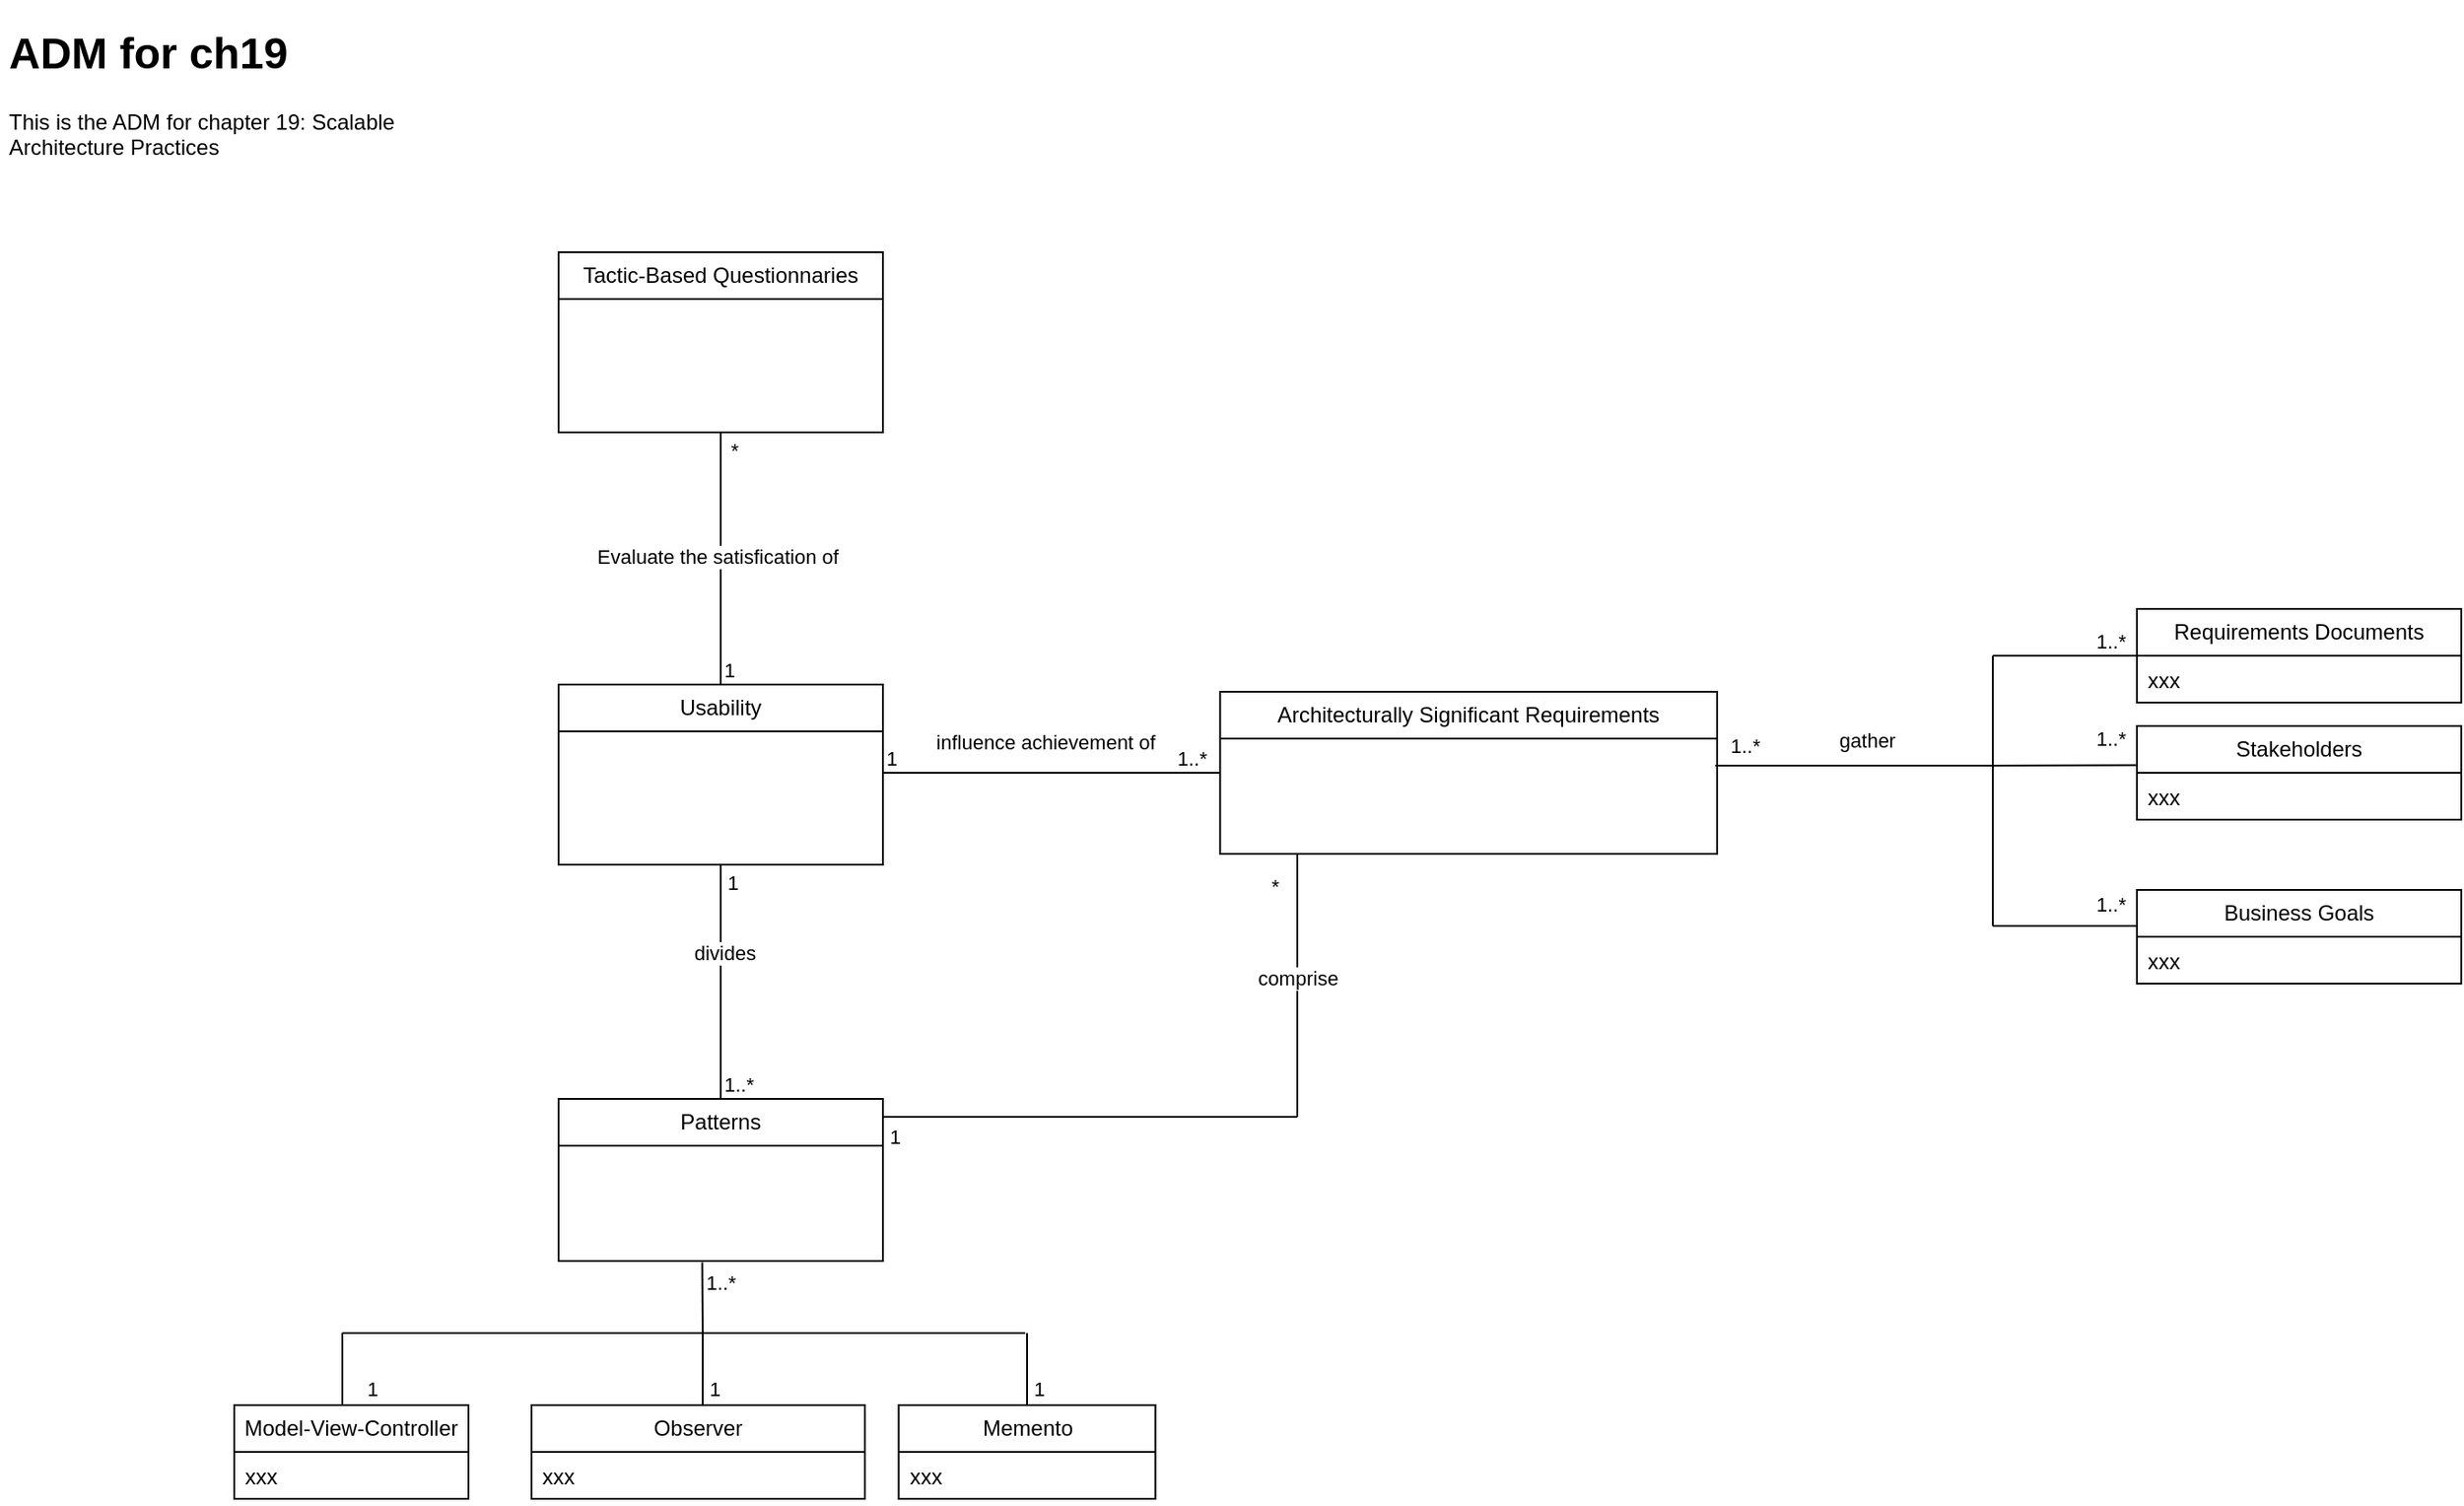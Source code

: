 <mxfile version="22.1.7" type="github">
  <diagram name="Page-1" id="c4acf3e9-155e-7222-9cf6-157b1a14988f">
    <mxGraphModel dx="814" dy="437" grid="0" gridSize="10" guides="1" tooltips="1" connect="1" arrows="1" fold="1" page="0" pageScale="1" pageWidth="850" pageHeight="1100" background="none" math="0" shadow="0">
      <root>
        <mxCell id="0" />
        <mxCell id="1" parent="0" />
        <mxCell id="OZuqmoxS4hGVeMsFbTug-1" value="&lt;h1&gt;ADM for ch19&lt;/h1&gt;&lt;p&gt;This is the ADM for chapter 19: Scalable Architecture Practices&lt;/p&gt;" style="text;html=1;strokeColor=none;fillColor=none;spacing=5;spacingTop=-20;whiteSpace=wrap;overflow=hidden;rounded=0;" parent="1" vertex="1">
          <mxGeometry x="10" y="10" width="247" height="120" as="geometry" />
        </mxCell>
        <mxCell id="OZuqmoxS4hGVeMsFbTug-35" value="Usability" style="swimlane;fontStyle=0;childLayout=stackLayout;horizontal=1;startSize=26;fillColor=none;horizontalStack=0;resizeParent=1;resizeParentMax=0;resizeLast=0;collapsible=1;marginBottom=0;whiteSpace=wrap;html=1;" parent="1" vertex="1">
          <mxGeometry x="320" y="380" width="180" height="100" as="geometry" />
        </mxCell>
        <mxCell id="OZuqmoxS4hGVeMsFbTug-51" value="Tactic-Based Questionnaries" style="swimlane;fontStyle=0;childLayout=stackLayout;horizontal=1;startSize=26;fillColor=none;horizontalStack=0;resizeParent=1;resizeParentMax=0;resizeLast=0;collapsible=1;marginBottom=0;whiteSpace=wrap;html=1;" parent="1" vertex="1">
          <mxGeometry x="320" y="140" width="180" height="100" as="geometry" />
        </mxCell>
        <mxCell id="OZuqmoxS4hGVeMsFbTug-60" value="Patterns" style="swimlane;fontStyle=0;childLayout=stackLayout;horizontal=1;startSize=26;fillColor=none;horizontalStack=0;resizeParent=1;resizeParentMax=0;resizeLast=0;collapsible=1;marginBottom=0;whiteSpace=wrap;html=1;" parent="1" vertex="1">
          <mxGeometry x="320" y="610" width="180" height="90" as="geometry" />
        </mxCell>
        <mxCell id="OZuqmoxS4hGVeMsFbTug-84" value="" style="endArrow=none;html=1;edgeStyle=orthogonalEdgeStyle;rounded=0;exitX=0.5;exitY=0;exitDx=0;exitDy=0;" parent="1" source="OZuqmoxS4hGVeMsFbTug-60" target="OZuqmoxS4hGVeMsFbTug-35" edge="1">
          <mxGeometry relative="1" as="geometry">
            <mxPoint x="430.08" y="630" as="sourcePoint" />
            <mxPoint x="590.08" y="630" as="targetPoint" />
          </mxGeometry>
        </mxCell>
        <mxCell id="OZuqmoxS4hGVeMsFbTug-85" value="1..*" style="edgeLabel;resizable=0;html=1;align=left;verticalAlign=bottom;" parent="OZuqmoxS4hGVeMsFbTug-84" connectable="0" vertex="1">
          <mxGeometry x="-1" relative="1" as="geometry" />
        </mxCell>
        <mxCell id="OZuqmoxS4hGVeMsFbTug-86" value="1" style="edgeLabel;resizable=0;html=1;align=right;verticalAlign=bottom;" parent="OZuqmoxS4hGVeMsFbTug-84" connectable="0" vertex="1">
          <mxGeometry x="1" relative="1" as="geometry">
            <mxPoint x="10" y="18" as="offset" />
          </mxGeometry>
        </mxCell>
        <mxCell id="OZuqmoxS4hGVeMsFbTug-87" value="divides" style="edgeLabel;html=1;align=center;verticalAlign=middle;resizable=0;points=[];" parent="OZuqmoxS4hGVeMsFbTug-84" vertex="1" connectable="0">
          <mxGeometry x="0.246" y="-2" relative="1" as="geometry">
            <mxPoint as="offset" />
          </mxGeometry>
        </mxCell>
        <mxCell id="OZuqmoxS4hGVeMsFbTug-98" value="" style="endArrow=none;html=1;edgeStyle=orthogonalEdgeStyle;rounded=0;exitX=0.5;exitY=0;exitDx=0;exitDy=0;" parent="1" source="OZuqmoxS4hGVeMsFbTug-35" target="OZuqmoxS4hGVeMsFbTug-51" edge="1">
          <mxGeometry relative="1" as="geometry">
            <mxPoint x="400.08" y="290" as="sourcePoint" />
            <mxPoint x="560.08" y="290" as="targetPoint" />
          </mxGeometry>
        </mxCell>
        <mxCell id="OZuqmoxS4hGVeMsFbTug-99" value="1" style="edgeLabel;resizable=0;html=1;align=left;verticalAlign=bottom;" parent="OZuqmoxS4hGVeMsFbTug-98" connectable="0" vertex="1">
          <mxGeometry x="-1" relative="1" as="geometry" />
        </mxCell>
        <mxCell id="OZuqmoxS4hGVeMsFbTug-100" value="*" style="edgeLabel;resizable=0;html=1;align=right;verticalAlign=bottom;" parent="OZuqmoxS4hGVeMsFbTug-98" connectable="0" vertex="1">
          <mxGeometry x="1" relative="1" as="geometry">
            <mxPoint x="10" y="18" as="offset" />
          </mxGeometry>
        </mxCell>
        <mxCell id="OZuqmoxS4hGVeMsFbTug-102" value="Evaluate the satisfication of" style="edgeLabel;html=1;align=center;verticalAlign=middle;resizable=0;points=[];" parent="OZuqmoxS4hGVeMsFbTug-98" vertex="1" connectable="0">
          <mxGeometry x="0.012" y="2" relative="1" as="geometry">
            <mxPoint as="offset" />
          </mxGeometry>
        </mxCell>
        <mxCell id="Bf2Zrh9VJoYy281yFuav-2" value="Architecturally Significant Requirements" style="swimlane;fontStyle=0;childLayout=stackLayout;horizontal=1;startSize=26;fillColor=none;horizontalStack=0;resizeParent=1;resizeParentMax=0;resizeLast=0;collapsible=1;marginBottom=0;whiteSpace=wrap;html=1;" parent="1" vertex="1">
          <mxGeometry x="687.17" y="384" width="275.83" height="90" as="geometry" />
        </mxCell>
        <mxCell id="Bf2Zrh9VJoYy281yFuav-4" value="" style="endArrow=none;html=1;rounded=0;entryX=0;entryY=0.5;entryDx=0;entryDy=0;" parent="1" target="Bf2Zrh9VJoYy281yFuav-2" edge="1">
          <mxGeometry width="50" height="50" relative="1" as="geometry">
            <mxPoint x="500.17" y="429" as="sourcePoint" />
            <mxPoint x="629.17" y="429.156" as="targetPoint" />
          </mxGeometry>
        </mxCell>
        <mxCell id="Bf2Zrh9VJoYy281yFuav-5" value="1" style="edgeLabel;resizable=0;html=1;align=left;verticalAlign=bottom;" parent="1" connectable="0" vertex="1">
          <mxGeometry x="500" y="429" as="geometry" />
        </mxCell>
        <mxCell id="Bf2Zrh9VJoYy281yFuav-6" value="1..*" style="edgeLabel;resizable=0;html=1;align=right;verticalAlign=bottom;" parent="1" connectable="0" vertex="1">
          <mxGeometry x="680.17" y="429.0" as="geometry" />
        </mxCell>
        <mxCell id="8VK9so_CP51kFQA9M_FP-1" value="" style="endArrow=none;html=1;rounded=0;" parent="1" edge="1">
          <mxGeometry width="50" height="50" relative="1" as="geometry">
            <mxPoint x="962" y="425" as="sourcePoint" />
            <mxPoint x="1117" y="425" as="targetPoint" />
          </mxGeometry>
        </mxCell>
        <mxCell id="8VK9so_CP51kFQA9M_FP-3" value="" style="endArrow=none;html=1;rounded=0;" parent="1" edge="1">
          <mxGeometry width="50" height="50" relative="1" as="geometry">
            <mxPoint x="1116" y="514" as="sourcePoint" />
            <mxPoint x="1116" y="364" as="targetPoint" />
          </mxGeometry>
        </mxCell>
        <mxCell id="8VK9so_CP51kFQA9M_FP-4" value="" style="endArrow=none;html=1;rounded=0;" parent="1" edge="1">
          <mxGeometry width="50" height="50" relative="1" as="geometry">
            <mxPoint x="1116" y="364" as="sourcePoint" />
            <mxPoint x="1196" y="364" as="targetPoint" />
          </mxGeometry>
        </mxCell>
        <mxCell id="8VK9so_CP51kFQA9M_FP-5" value="Requirements Documents" style="swimlane;fontStyle=0;childLayout=stackLayout;horizontal=1;startSize=26;fillColor=none;horizontalStack=0;resizeParent=1;resizeParentMax=0;resizeLast=0;collapsible=1;marginBottom=0;whiteSpace=wrap;html=1;" parent="1" vertex="1">
          <mxGeometry x="1196.0" y="338" width="180" height="52" as="geometry" />
        </mxCell>
        <mxCell id="8VK9so_CP51kFQA9M_FP-6" value="xxx" style="text;strokeColor=none;fillColor=none;align=left;verticalAlign=top;spacingLeft=4;spacingRight=4;overflow=hidden;rotatable=0;points=[[0,0.5],[1,0.5]];portConstraint=eastwest;whiteSpace=wrap;html=1;" parent="8VK9so_CP51kFQA9M_FP-5" vertex="1">
          <mxGeometry y="26" width="180" height="26" as="geometry" />
        </mxCell>
        <mxCell id="8VK9so_CP51kFQA9M_FP-10" value="" style="endArrow=none;html=1;rounded=0;" parent="1" edge="1">
          <mxGeometry width="50" height="50" relative="1" as="geometry">
            <mxPoint x="1116" y="514" as="sourcePoint" />
            <mxPoint x="1196" y="514" as="targetPoint" />
          </mxGeometry>
        </mxCell>
        <mxCell id="8VK9so_CP51kFQA9M_FP-11" value="Business Goals" style="swimlane;fontStyle=0;childLayout=stackLayout;horizontal=1;startSize=26;fillColor=none;horizontalStack=0;resizeParent=1;resizeParentMax=0;resizeLast=0;collapsible=1;marginBottom=0;whiteSpace=wrap;html=1;" parent="1" vertex="1">
          <mxGeometry x="1196.0" y="494" width="180" height="52" as="geometry" />
        </mxCell>
        <mxCell id="8VK9so_CP51kFQA9M_FP-12" value="xxx" style="text;strokeColor=none;fillColor=none;align=left;verticalAlign=top;spacingLeft=4;spacingRight=4;overflow=hidden;rotatable=0;points=[[0,0.5],[1,0.5]];portConstraint=eastwest;whiteSpace=wrap;html=1;" parent="8VK9so_CP51kFQA9M_FP-11" vertex="1">
          <mxGeometry y="26" width="180" height="26" as="geometry" />
        </mxCell>
        <mxCell id="8VK9so_CP51kFQA9M_FP-13" value="1..*" style="edgeLabel;resizable=0;html=1;align=right;verticalAlign=bottom;" parent="1" connectable="0" vertex="1">
          <mxGeometry x="987.0" y="422.0" as="geometry" />
        </mxCell>
        <mxCell id="8VK9so_CP51kFQA9M_FP-14" value="" style="endArrow=none;html=1;rounded=0;entryX=0.779;entryY=0.997;entryDx=0;entryDy=0;entryPerimeter=0;" parent="1" edge="1">
          <mxGeometry width="50" height="50" relative="1" as="geometry">
            <mxPoint x="730" y="620" as="sourcePoint" />
            <mxPoint x="730" y="474" as="targetPoint" />
          </mxGeometry>
        </mxCell>
        <mxCell id="8VK9so_CP51kFQA9M_FP-15" value="comprise" style="edgeLabel;html=1;align=center;verticalAlign=middle;resizable=0;points=[];" parent="8VK9so_CP51kFQA9M_FP-14" vertex="1" connectable="0">
          <mxGeometry x="-0.099" y="4" relative="1" as="geometry">
            <mxPoint x="4" y="-11" as="offset" />
          </mxGeometry>
        </mxCell>
        <mxCell id="8VK9so_CP51kFQA9M_FP-16" value="" style="endArrow=none;html=1;rounded=0;exitX=1;exitY=0.111;exitDx=0;exitDy=0;exitPerimeter=0;" parent="1" source="OZuqmoxS4hGVeMsFbTug-60" edge="1">
          <mxGeometry width="50" height="50" relative="1" as="geometry">
            <mxPoint x="565.17" y="630" as="sourcePoint" />
            <mxPoint x="730" y="620" as="targetPoint" />
          </mxGeometry>
        </mxCell>
        <mxCell id="8VK9so_CP51kFQA9M_FP-17" value="1" style="edgeLabel;resizable=0;html=1;align=right;verticalAlign=bottom;" parent="1" connectable="0" vertex="1">
          <mxGeometry x="510" y="639.995" as="geometry" />
        </mxCell>
        <mxCell id="8VK9so_CP51kFQA9M_FP-18" value="*" style="edgeLabel;resizable=0;html=1;align=right;verticalAlign=bottom;" parent="1" connectable="0" vertex="1">
          <mxGeometry x="720" y="500.0" as="geometry" />
        </mxCell>
        <mxCell id="8VK9so_CP51kFQA9M_FP-22" value="" style="endArrow=none;html=1;rounded=0;entryX=0.443;entryY=1.012;entryDx=0;entryDy=0;entryPerimeter=0;" parent="1" edge="1">
          <mxGeometry width="50" height="50" relative="1" as="geometry">
            <mxPoint x="400" y="740" as="sourcePoint" />
            <mxPoint x="399.74" y="700.768" as="targetPoint" />
          </mxGeometry>
        </mxCell>
        <mxCell id="8VK9so_CP51kFQA9M_FP-23" value="" style="endArrow=none;html=1;rounded=0;" parent="1" edge="1">
          <mxGeometry width="50" height="50" relative="1" as="geometry">
            <mxPoint x="200" y="740" as="sourcePoint" />
            <mxPoint x="579" y="740" as="targetPoint" />
          </mxGeometry>
        </mxCell>
        <mxCell id="8VK9so_CP51kFQA9M_FP-24" value="" style="endArrow=none;html=1;rounded=0;" parent="1" edge="1">
          <mxGeometry width="50" height="50" relative="1" as="geometry">
            <mxPoint x="200" y="780" as="sourcePoint" />
            <mxPoint x="200" y="740" as="targetPoint" />
          </mxGeometry>
        </mxCell>
        <mxCell id="8VK9so_CP51kFQA9M_FP-26" value="" style="endArrow=none;html=1;rounded=0;" parent="1" edge="1">
          <mxGeometry width="50" height="50" relative="1" as="geometry">
            <mxPoint x="400" y="780" as="sourcePoint" />
            <mxPoint x="400" y="740" as="targetPoint" />
          </mxGeometry>
        </mxCell>
        <mxCell id="8VK9so_CP51kFQA9M_FP-27" value="" style="endArrow=none;html=1;rounded=0;" parent="1" edge="1">
          <mxGeometry width="50" height="50" relative="1" as="geometry">
            <mxPoint x="580" y="780" as="sourcePoint" />
            <mxPoint x="580" y="740" as="targetPoint" />
          </mxGeometry>
        </mxCell>
        <mxCell id="8VK9so_CP51kFQA9M_FP-28" value="1..*" style="edgeLabel;resizable=0;html=1;align=left;verticalAlign=bottom;" parent="1" connectable="0" vertex="1">
          <mxGeometry x="400" y="720" as="geometry" />
        </mxCell>
        <mxCell id="8VK9so_CP51kFQA9M_FP-29" value="Model-View-Controller" style="swimlane;fontStyle=0;childLayout=stackLayout;horizontal=1;startSize=26;fillColor=none;horizontalStack=0;resizeParent=1;resizeParentMax=0;resizeLast=0;collapsible=1;marginBottom=0;whiteSpace=wrap;html=1;" parent="1" vertex="1">
          <mxGeometry x="140" y="780" width="130" height="52" as="geometry" />
        </mxCell>
        <mxCell id="8VK9so_CP51kFQA9M_FP-30" value="xxx" style="text;strokeColor=none;fillColor=none;align=left;verticalAlign=top;spacingLeft=4;spacingRight=4;overflow=hidden;rotatable=0;points=[[0,0.5],[1,0.5]];portConstraint=eastwest;whiteSpace=wrap;html=1;" parent="8VK9so_CP51kFQA9M_FP-29" vertex="1">
          <mxGeometry y="26" width="130" height="26" as="geometry" />
        </mxCell>
        <mxCell id="8VK9so_CP51kFQA9M_FP-31" value="Observer" style="swimlane;fontStyle=0;childLayout=stackLayout;horizontal=1;startSize=26;fillColor=none;horizontalStack=0;resizeParent=1;resizeParentMax=0;resizeLast=0;collapsible=1;marginBottom=0;whiteSpace=wrap;html=1;" parent="1" vertex="1">
          <mxGeometry x="305" y="780" width="185" height="52" as="geometry" />
        </mxCell>
        <mxCell id="8VK9so_CP51kFQA9M_FP-32" value="xxx" style="text;strokeColor=none;fillColor=none;align=left;verticalAlign=top;spacingLeft=4;spacingRight=4;overflow=hidden;rotatable=0;points=[[0,0.5],[1,0.5]];portConstraint=eastwest;whiteSpace=wrap;html=1;" parent="8VK9so_CP51kFQA9M_FP-31" vertex="1">
          <mxGeometry y="26" width="185" height="26" as="geometry" />
        </mxCell>
        <mxCell id="8VK9so_CP51kFQA9M_FP-33" value="1" style="edgeLabel;resizable=0;html=1;align=right;verticalAlign=bottom;" parent="1" connectable="0" vertex="1">
          <mxGeometry x="220" y="779.995" as="geometry" />
        </mxCell>
        <mxCell id="8VK9so_CP51kFQA9M_FP-34" value="1" style="edgeLabel;resizable=0;html=1;align=right;verticalAlign=bottom;" parent="1" connectable="0" vertex="1">
          <mxGeometry x="410" y="779.995" as="geometry" />
        </mxCell>
        <mxCell id="8VK9so_CP51kFQA9M_FP-36" value="Memento" style="swimlane;fontStyle=0;childLayout=stackLayout;horizontal=1;startSize=26;fillColor=none;horizontalStack=0;resizeParent=1;resizeParentMax=0;resizeLast=0;collapsible=1;marginBottom=0;whiteSpace=wrap;html=1;" parent="1" vertex="1">
          <mxGeometry x="508.75" y="780" width="142.5" height="52" as="geometry" />
        </mxCell>
        <mxCell id="8VK9so_CP51kFQA9M_FP-37" value="xxx" style="text;strokeColor=none;fillColor=none;align=left;verticalAlign=top;spacingLeft=4;spacingRight=4;overflow=hidden;rotatable=0;points=[[0,0.5],[1,0.5]];portConstraint=eastwest;whiteSpace=wrap;html=1;" parent="8VK9so_CP51kFQA9M_FP-36" vertex="1">
          <mxGeometry y="26" width="142.5" height="26" as="geometry" />
        </mxCell>
        <mxCell id="8VK9so_CP51kFQA9M_FP-40" value="1" style="edgeLabel;resizable=0;html=1;align=right;verticalAlign=bottom;" parent="1" connectable="0" vertex="1">
          <mxGeometry x="590" y="779.995" as="geometry" />
        </mxCell>
        <mxCell id="8VK9so_CP51kFQA9M_FP-45" value="influence achievement of" style="edgeLabel;html=1;align=center;verticalAlign=middle;resizable=0;points=[];" parent="1" vertex="1" connectable="0">
          <mxGeometry x="590.172" y="411.998" as="geometry" />
        </mxCell>
        <mxCell id="9lrhff4a6AsnfSLG2jbU-1" value="gather" style="edgeLabel;html=1;align=center;verticalAlign=middle;resizable=0;points=[];" vertex="1" connectable="0" parent="1">
          <mxGeometry x="1077.002" y="352.998" as="geometry">
            <mxPoint x="-31" y="58" as="offset" />
          </mxGeometry>
        </mxCell>
        <mxCell id="9lrhff4a6AsnfSLG2jbU-2" value="Stakeholders" style="swimlane;fontStyle=0;childLayout=stackLayout;horizontal=1;startSize=26;fillColor=none;horizontalStack=0;resizeParent=1;resizeParentMax=0;resizeLast=0;collapsible=1;marginBottom=0;whiteSpace=wrap;html=1;" vertex="1" parent="1">
          <mxGeometry x="1196.0" y="403" width="180" height="52" as="geometry" />
        </mxCell>
        <mxCell id="9lrhff4a6AsnfSLG2jbU-3" value="xxx" style="text;strokeColor=none;fillColor=none;align=left;verticalAlign=top;spacingLeft=4;spacingRight=4;overflow=hidden;rotatable=0;points=[[0,0.5],[1,0.5]];portConstraint=eastwest;whiteSpace=wrap;html=1;" vertex="1" parent="9lrhff4a6AsnfSLG2jbU-2">
          <mxGeometry y="26" width="180" height="26" as="geometry" />
        </mxCell>
        <mxCell id="9lrhff4a6AsnfSLG2jbU-4" value="1..*" style="edgeLabel;resizable=0;html=1;align=right;verticalAlign=bottom;" connectable="0" vertex="1" parent="1">
          <mxGeometry x="1190.0" y="510.0" as="geometry" />
        </mxCell>
        <mxCell id="9lrhff4a6AsnfSLG2jbU-5" value="" style="endArrow=none;html=1;rounded=0;entryX=-0.003;entryY=0.418;entryDx=0;entryDy=0;entryPerimeter=0;" edge="1" parent="1" target="9lrhff4a6AsnfSLG2jbU-2">
          <mxGeometry width="50" height="50" relative="1" as="geometry">
            <mxPoint x="1116" y="425" as="sourcePoint" />
            <mxPoint x="1142" y="379" as="targetPoint" />
          </mxGeometry>
        </mxCell>
        <mxCell id="9lrhff4a6AsnfSLG2jbU-6" value="1..*" style="edgeLabel;resizable=0;html=1;align=right;verticalAlign=bottom;" connectable="0" vertex="1" parent="1">
          <mxGeometry x="1190.0" y="418.0" as="geometry" />
        </mxCell>
        <mxCell id="9lrhff4a6AsnfSLG2jbU-7" value="1..*" style="edgeLabel;resizable=0;html=1;align=right;verticalAlign=bottom;" connectable="0" vertex="1" parent="1">
          <mxGeometry x="1190.0" y="364.0" as="geometry" />
        </mxCell>
      </root>
    </mxGraphModel>
  </diagram>
</mxfile>
